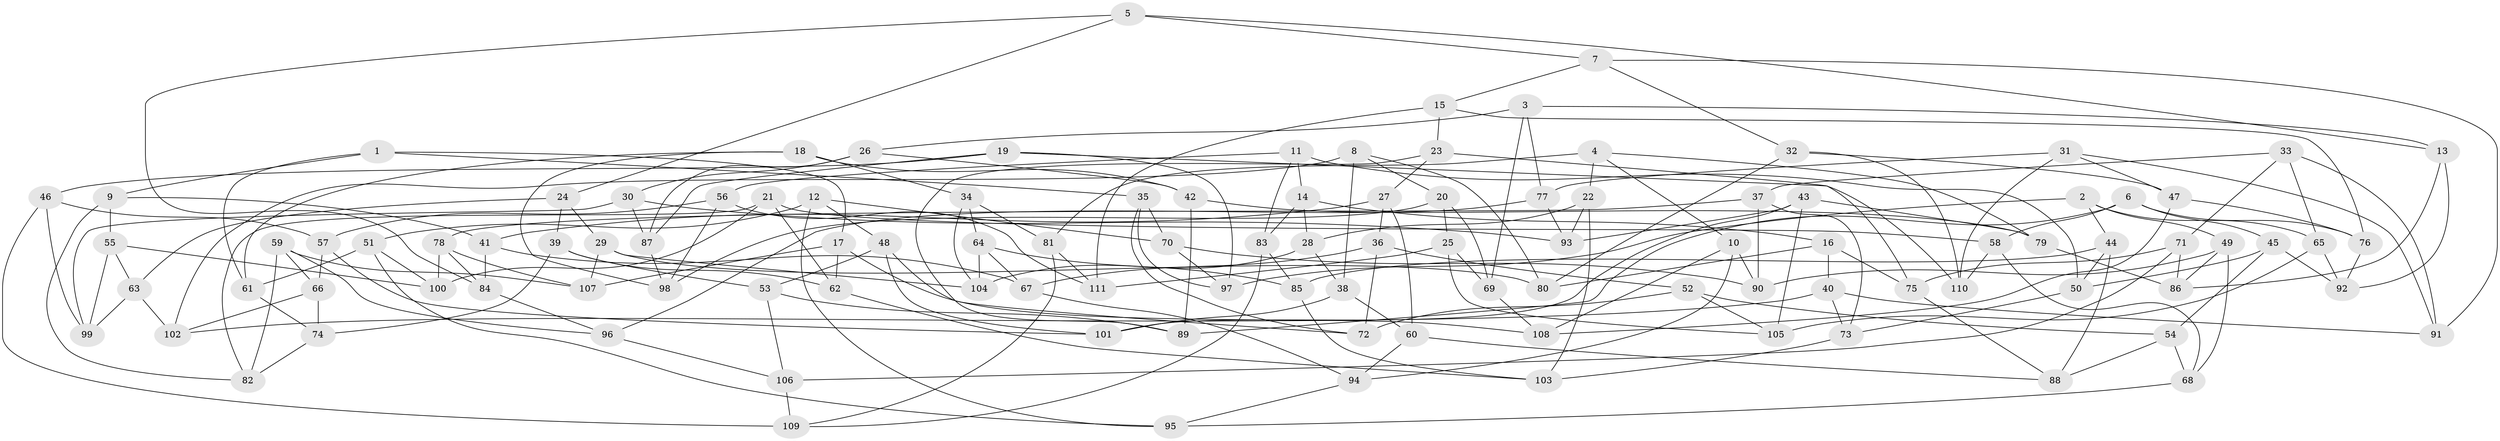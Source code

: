 // coarse degree distribution, {5: 0.2222222222222222, 6: 0.4222222222222222, 4: 0.06666666666666667, 8: 0.15555555555555556, 7: 0.13333333333333333}
// Generated by graph-tools (version 1.1) at 2025/38/03/04/25 23:38:04]
// undirected, 111 vertices, 222 edges
graph export_dot {
  node [color=gray90,style=filled];
  1;
  2;
  3;
  4;
  5;
  6;
  7;
  8;
  9;
  10;
  11;
  12;
  13;
  14;
  15;
  16;
  17;
  18;
  19;
  20;
  21;
  22;
  23;
  24;
  25;
  26;
  27;
  28;
  29;
  30;
  31;
  32;
  33;
  34;
  35;
  36;
  37;
  38;
  39;
  40;
  41;
  42;
  43;
  44;
  45;
  46;
  47;
  48;
  49;
  50;
  51;
  52;
  53;
  54;
  55;
  56;
  57;
  58;
  59;
  60;
  61;
  62;
  63;
  64;
  65;
  66;
  67;
  68;
  69;
  70;
  71;
  72;
  73;
  74;
  75;
  76;
  77;
  78;
  79;
  80;
  81;
  82;
  83;
  84;
  85;
  86;
  87;
  88;
  89;
  90;
  91;
  92;
  93;
  94;
  95;
  96;
  97;
  98;
  99;
  100;
  101;
  102;
  103;
  104;
  105;
  106;
  107;
  108;
  109;
  110;
  111;
  1 -- 9;
  1 -- 17;
  1 -- 35;
  1 -- 61;
  2 -- 65;
  2 -- 44;
  2 -- 97;
  2 -- 49;
  3 -- 26;
  3 -- 13;
  3 -- 69;
  3 -- 77;
  4 -- 79;
  4 -- 22;
  4 -- 10;
  4 -- 81;
  5 -- 24;
  5 -- 13;
  5 -- 84;
  5 -- 7;
  6 -- 58;
  6 -- 89;
  6 -- 45;
  6 -- 76;
  7 -- 91;
  7 -- 32;
  7 -- 15;
  8 -- 102;
  8 -- 80;
  8 -- 20;
  8 -- 38;
  9 -- 82;
  9 -- 55;
  9 -- 41;
  10 -- 108;
  10 -- 94;
  10 -- 90;
  11 -- 14;
  11 -- 56;
  11 -- 83;
  11 -- 50;
  12 -- 48;
  12 -- 70;
  12 -- 95;
  12 -- 51;
  13 -- 92;
  13 -- 86;
  14 -- 16;
  14 -- 28;
  14 -- 83;
  15 -- 23;
  15 -- 111;
  15 -- 76;
  16 -- 80;
  16 -- 40;
  16 -- 75;
  17 -- 107;
  17 -- 62;
  17 -- 108;
  18 -- 98;
  18 -- 34;
  18 -- 61;
  18 -- 42;
  19 -- 110;
  19 -- 87;
  19 -- 97;
  19 -- 46;
  20 -- 69;
  20 -- 25;
  20 -- 98;
  21 -- 58;
  21 -- 82;
  21 -- 62;
  21 -- 100;
  22 -- 103;
  22 -- 28;
  22 -- 93;
  23 -- 89;
  23 -- 75;
  23 -- 27;
  24 -- 39;
  24 -- 63;
  24 -- 29;
  25 -- 69;
  25 -- 111;
  25 -- 105;
  26 -- 30;
  26 -- 42;
  26 -- 87;
  27 -- 36;
  27 -- 41;
  27 -- 60;
  28 -- 38;
  28 -- 104;
  29 -- 80;
  29 -- 107;
  29 -- 104;
  30 -- 87;
  30 -- 99;
  30 -- 93;
  31 -- 47;
  31 -- 91;
  31 -- 77;
  31 -- 110;
  32 -- 47;
  32 -- 110;
  32 -- 80;
  33 -- 37;
  33 -- 91;
  33 -- 65;
  33 -- 71;
  34 -- 81;
  34 -- 64;
  34 -- 104;
  35 -- 97;
  35 -- 70;
  35 -- 72;
  36 -- 72;
  36 -- 52;
  36 -- 67;
  37 -- 90;
  37 -- 73;
  37 -- 78;
  38 -- 60;
  38 -- 101;
  39 -- 53;
  39 -- 74;
  39 -- 62;
  40 -- 73;
  40 -- 91;
  40 -- 102;
  41 -- 84;
  41 -- 67;
  42 -- 79;
  42 -- 89;
  43 -- 79;
  43 -- 101;
  43 -- 93;
  43 -- 105;
  44 -- 50;
  44 -- 85;
  44 -- 88;
  45 -- 92;
  45 -- 54;
  45 -- 50;
  46 -- 109;
  46 -- 99;
  46 -- 57;
  47 -- 108;
  47 -- 76;
  48 -- 53;
  48 -- 101;
  48 -- 72;
  49 -- 90;
  49 -- 68;
  49 -- 86;
  50 -- 73;
  51 -- 61;
  51 -- 95;
  51 -- 100;
  52 -- 54;
  52 -- 72;
  52 -- 105;
  53 -- 106;
  53 -- 89;
  54 -- 88;
  54 -- 68;
  55 -- 63;
  55 -- 100;
  55 -- 99;
  56 -- 111;
  56 -- 57;
  56 -- 98;
  57 -- 66;
  57 -- 101;
  58 -- 110;
  58 -- 68;
  59 -- 96;
  59 -- 107;
  59 -- 82;
  59 -- 66;
  60 -- 88;
  60 -- 94;
  61 -- 74;
  62 -- 103;
  63 -- 102;
  63 -- 99;
  64 -- 67;
  64 -- 104;
  64 -- 85;
  65 -- 92;
  65 -- 105;
  66 -- 102;
  66 -- 74;
  67 -- 94;
  68 -- 95;
  69 -- 108;
  70 -- 97;
  70 -- 90;
  71 -- 106;
  71 -- 86;
  71 -- 75;
  73 -- 103;
  74 -- 82;
  75 -- 88;
  76 -- 92;
  77 -- 93;
  77 -- 96;
  78 -- 84;
  78 -- 100;
  78 -- 107;
  79 -- 86;
  81 -- 111;
  81 -- 109;
  83 -- 85;
  83 -- 109;
  84 -- 96;
  85 -- 103;
  87 -- 98;
  94 -- 95;
  96 -- 106;
  106 -- 109;
}
